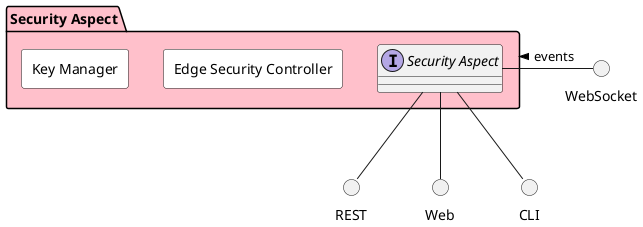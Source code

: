 @startuml


package "Security Aspect" #pink {

}


package "Security Aspect" #pink {

    interface "Security Aspect" as i {
    
    
    }
}

circle REST
circle Web
circle CLI
circle WebSocket

i -down- Web
i -down- CLI
i -down- REST
WebSocket -left- i: events >

package "Security Aspect" #pink {


rectangle "Edge Security Controller" #white {
}

rectangle "Key Manager" #white {
}

}



@enduml
